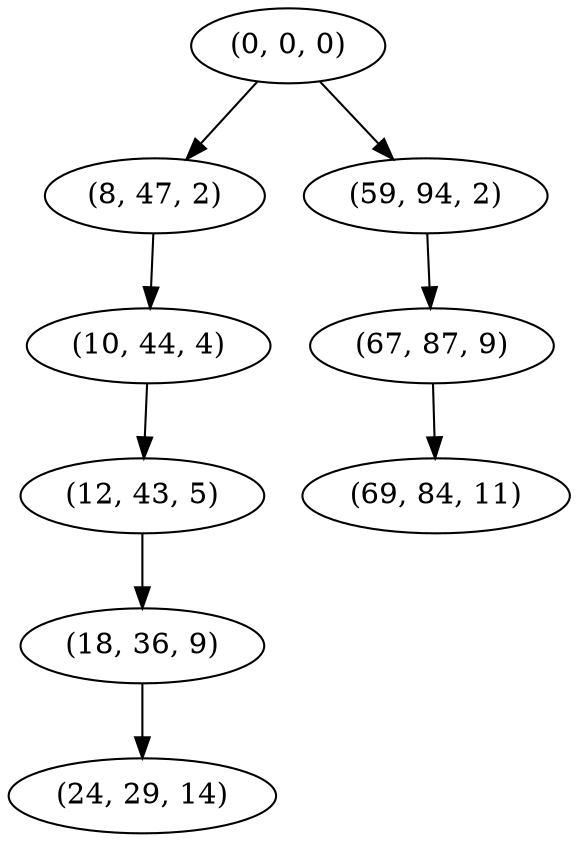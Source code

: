 digraph tree {
    "(0, 0, 0)";
    "(8, 47, 2)";
    "(10, 44, 4)";
    "(12, 43, 5)";
    "(18, 36, 9)";
    "(24, 29, 14)";
    "(59, 94, 2)";
    "(67, 87, 9)";
    "(69, 84, 11)";
    "(0, 0, 0)" -> "(8, 47, 2)";
    "(0, 0, 0)" -> "(59, 94, 2)";
    "(8, 47, 2)" -> "(10, 44, 4)";
    "(10, 44, 4)" -> "(12, 43, 5)";
    "(12, 43, 5)" -> "(18, 36, 9)";
    "(18, 36, 9)" -> "(24, 29, 14)";
    "(59, 94, 2)" -> "(67, 87, 9)";
    "(67, 87, 9)" -> "(69, 84, 11)";
}
